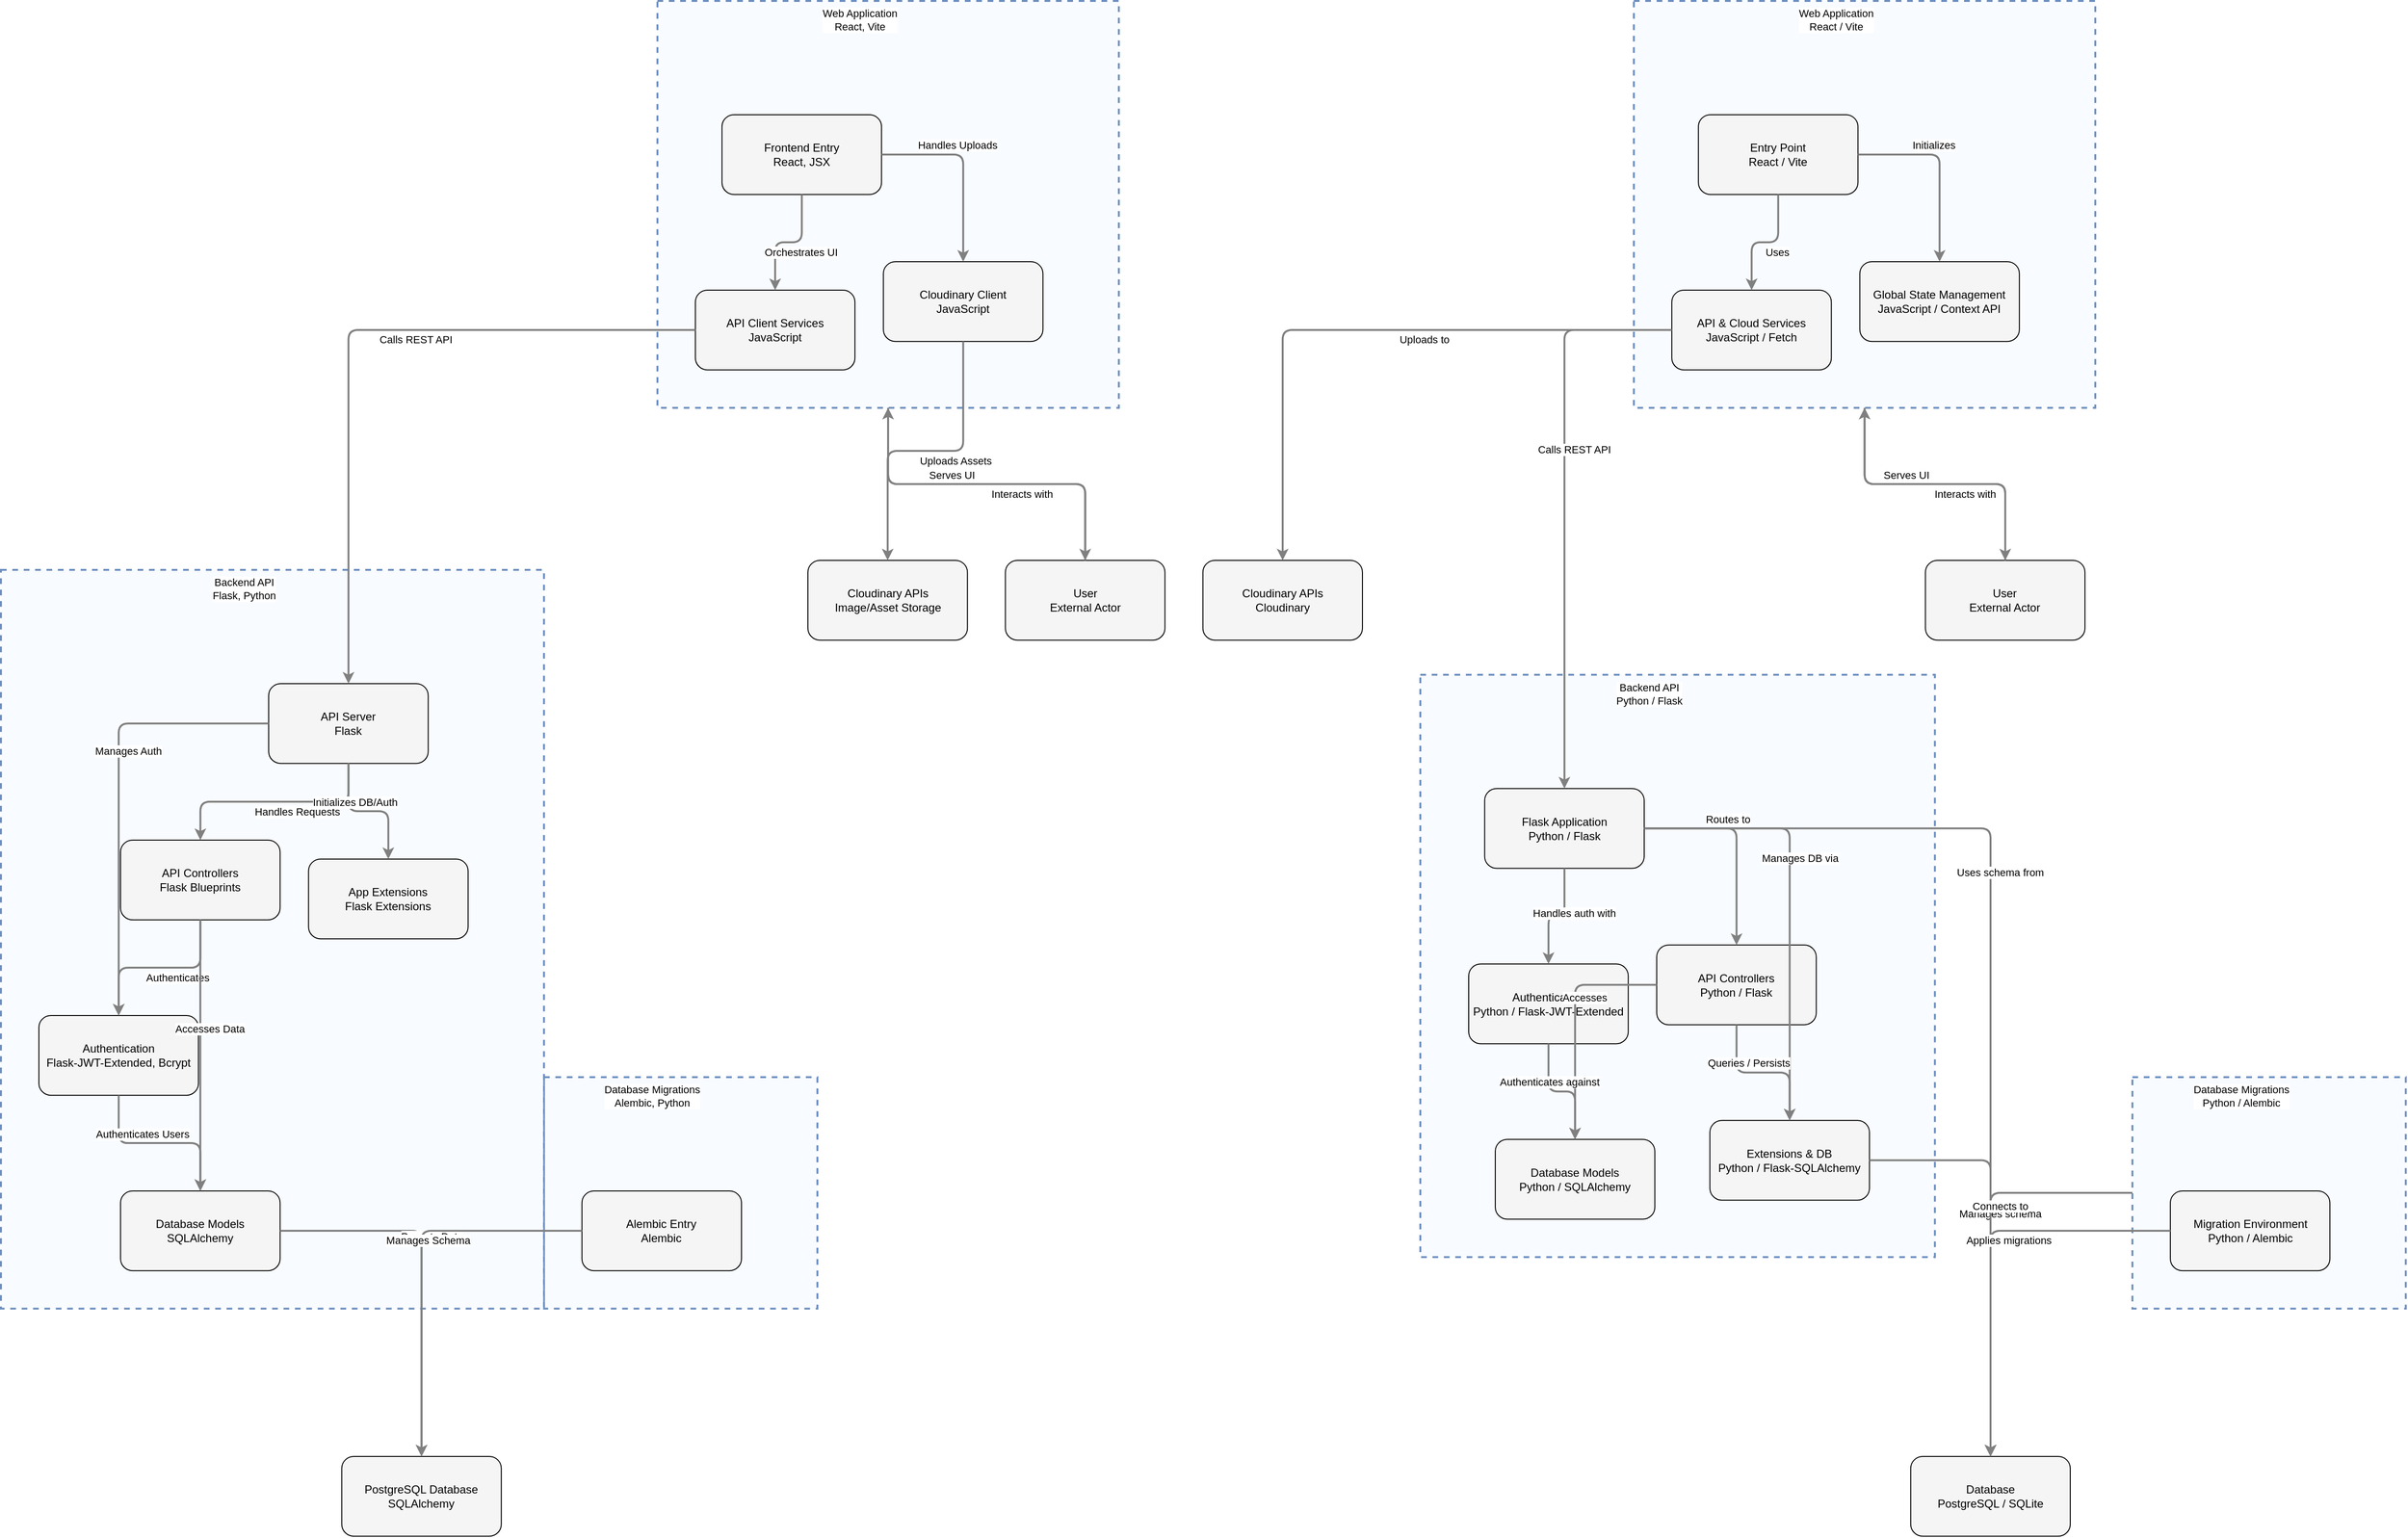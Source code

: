 <?xml version="1.0" encoding="UTF-8"?>
      <mxfile version="14.6.5" type="device">
        <diagram id="codeviz-diagram" name="System Diagram">
          <mxGraphModel dx="1000" dy="1000" grid="1" gridSize="10" guides="1" tooltips="1" connect="1" arrows="1" fold="1" page="1" pageScale="1" pageWidth="1169" pageHeight="827" math="0" shadow="0">
            <root>
              <mxCell id="0"/>
              <mxCell id="1" parent="0"/>
              <mxCell id="1870" value="" style="html=1;whiteSpace=wrap;container=1;fillColor=#dae8fc;strokeColor=#6c8ebf;dashed=1;fillOpacity=20;strokeWidth=2;containerType=none;recursiveResize=0;movable=1;resizable=1;autosize=0;dropTarget=0" vertex="1" parent="1">
                <mxGeometry x="594.368" y="1157" width="288.158" height="244.079" as="geometry"/>
              </mxCell>
              <mxCell id="1870_label" value="Database Migrations&lt;br&gt;Alembic, Python" style="edgeLabel;html=1;align=center;verticalAlign=middle;resizable=0;labelBackgroundColor=white;spacing=5" vertex="1" parent="1">
                <mxGeometry x="602.368" y="1165" width="212.158" height="24" as="geometry"/>
              </mxCell>
<mxCell id="1871" value="" style="html=1;whiteSpace=wrap;container=1;fillColor=#dae8fc;strokeColor=#6c8ebf;dashed=1;fillOpacity=20;strokeWidth=2;containerType=none;recursiveResize=0;movable=1;resizable=1;autosize=0;dropTarget=0" vertex="1" parent="1">
                <mxGeometry x="22" y="622" width="572.368" height="779.079" as="geometry"/>
              </mxCell>
              <mxCell id="1871_label" value="Backend API&lt;br&gt;Flask, Python" style="edgeLabel;html=1;align=center;verticalAlign=middle;resizable=0;labelBackgroundColor=white;spacing=5" vertex="1" parent="1">
                <mxGeometry x="30" y="630" width="496.368" height="24" as="geometry"/>
              </mxCell>
<mxCell id="1872" value="" style="html=1;whiteSpace=wrap;container=1;fillColor=#dae8fc;strokeColor=#6c8ebf;dashed=1;fillOpacity=20;strokeWidth=2;containerType=none;recursiveResize=0;movable=1;resizable=1;autosize=0;dropTarget=0" vertex="1" parent="1">
                <mxGeometry x="713.934" y="22" width="486.316" height="429.079" as="geometry"/>
              </mxCell>
              <mxCell id="1872_label" value="Web Application&lt;br&gt;React, Vite" style="edgeLabel;html=1;align=center;verticalAlign=middle;resizable=0;labelBackgroundColor=white;spacing=5" vertex="1" parent="1">
                <mxGeometry x="721.934" y="30" width="410.316" height="24" as="geometry"/>
              </mxCell>
<mxCell id="1885" value="" style="html=1;whiteSpace=wrap;container=1;fillColor=#dae8fc;strokeColor=#6c8ebf;dashed=1;fillOpacity=20;strokeWidth=2;containerType=none;recursiveResize=0;movable=1;resizable=1;autosize=0;dropTarget=0" vertex="1" parent="1">
                <mxGeometry x="2268.526" y="1157" width="288.158" height="244.079" as="geometry"/>
              </mxCell>
              <mxCell id="1885_label" value="Database Migrations&lt;br&gt;Python / Alembic" style="edgeLabel;html=1;align=center;verticalAlign=middle;resizable=0;labelBackgroundColor=white;spacing=5" vertex="1" parent="1">
                <mxGeometry x="2276.526" y="1165" width="212.158" height="24" as="geometry"/>
              </mxCell>
<mxCell id="1886" value="" style="html=1;whiteSpace=wrap;container=1;fillColor=#dae8fc;strokeColor=#6c8ebf;dashed=1;fillOpacity=20;strokeWidth=2;containerType=none;recursiveResize=0;movable=1;resizable=1;autosize=0;dropTarget=0" vertex="1" parent="1">
                <mxGeometry x="1518.0" y="732.614" width="542.368" height="614.079" as="geometry"/>
              </mxCell>
              <mxCell id="1886_label" value="Backend API&lt;br&gt;Python / Flask" style="edgeLabel;html=1;align=center;verticalAlign=middle;resizable=0;labelBackgroundColor=white;spacing=5" vertex="1" parent="1">
                <mxGeometry x="1526.0" y="740.614" width="466.368" height="24" as="geometry"/>
              </mxCell>
<mxCell id="1887" value="" style="html=1;whiteSpace=wrap;container=1;fillColor=#dae8fc;strokeColor=#6c8ebf;dashed=1;fillOpacity=20;strokeWidth=2;containerType=none;recursiveResize=0;movable=1;resizable=1;autosize=0;dropTarget=0" vertex="1" parent="1">
                <mxGeometry x="1743.078" y="22" width="486.316" height="429.079" as="geometry"/>
              </mxCell>
              <mxCell id="1887_label" value="Web Application&lt;br&gt;React / Vite" style="edgeLabel;html=1;align=center;verticalAlign=middle;resizable=0;labelBackgroundColor=white;spacing=5" vertex="1" parent="1">
                <mxGeometry x="1751.078" y="30" width="410.316" height="24" as="geometry"/>
              </mxCell>
              <mxCell id="1873" value="User&lt;br&gt;External Actor" style="rounded=1;whiteSpace=wrap;html=1;fillColor=#f5f5f5" vertex="1" parent="1">
                    <mxGeometry x="1080.684" y="612" width="168.158" height="84.079" as="geometry"/>
                  </mxCell>
<mxCell id="1874" value="Cloudinary APIs&lt;br&gt;Image/Asset Storage" style="rounded=1;whiteSpace=wrap;html=1;fillColor=#f5f5f5" vertex="1" parent="1">
                    <mxGeometry x="872.526" y="612" width="168.158" height="84.079" as="geometry"/>
                  </mxCell>
<mxCell id="1875" value="PostgreSQL Database&lt;br&gt;SQLAlchemy" style="rounded=1;whiteSpace=wrap;html=1;fillColor=#f5f5f5" vertex="1" parent="1">
                    <mxGeometry x="381.21" y="1557" width="168.158" height="84.079" as="geometry"/>
                  </mxCell>
<mxCell id="1888" value="User&lt;br&gt;External Actor" style="rounded=1;whiteSpace=wrap;html=1;fillColor=#f5f5f5" vertex="1" parent="1">
                    <mxGeometry x="2050.368" y="612" width="168.158" height="84.079" as="geometry"/>
                  </mxCell>
<mxCell id="1898" value="Cloudinary APIs&lt;br&gt;Cloudinary" style="rounded=1;whiteSpace=wrap;html=1;fillColor=#f5f5f5" vertex="1" parent="1">
                    <mxGeometry x="1288.842" y="612" width="168.158" height="84.079" as="geometry"/>
                  </mxCell>
<mxCell id="1899" value="Database&lt;br&gt;PostgreSQL / SQLite" style="rounded=1;whiteSpace=wrap;html=1;fillColor=#f5f5f5" vertex="1" parent="1">
                    <mxGeometry x="2034.868" y="1557" width="168.158" height="84.079" as="geometry"/>
                  </mxCell>
<mxCell id="1876" value="Frontend Entry&lt;br&gt;React, JSX" style="rounded=1;whiteSpace=wrap;html=1;fillColor=#f5f5f5" vertex="1" parent="1872">
                    <mxGeometry x="68.026" y="120" width="168.158" height="84.079" as="geometry"/>
                  </mxCell>
<mxCell id="1877" value="API Client Services&lt;br&gt;JavaScript" style="rounded=1;whiteSpace=wrap;html=1;fillColor=#f5f5f5" vertex="1" parent="1872">
                    <mxGeometry x="40" y="305" width="168.158" height="84.079" as="geometry"/>
                  </mxCell>
<mxCell id="1878" value="Cloudinary Client&lt;br&gt;JavaScript" style="rounded=1;whiteSpace=wrap;html=1;fillColor=#f5f5f5" vertex="1" parent="1872">
                    <mxGeometry x="238.158" y="275" width="168.158" height="84.079" as="geometry"/>
                  </mxCell>
<mxCell id="1879" value="API Server&lt;br&gt;Flask" style="rounded=1;whiteSpace=wrap;html=1;fillColor=#f5f5f5" vertex="1" parent="1871">
                    <mxGeometry x="282.171" y="120" width="168.158" height="84.079" as="geometry"/>
                  </mxCell>
<mxCell id="1880" value="Authentication&lt;br&gt;Flask-JWT-Extended, Bcrypt" style="rounded=1;whiteSpace=wrap;html=1;fillColor=#f5f5f5" vertex="1" parent="1871">
                    <mxGeometry x="40" y="470" width="168.158" height="84.079" as="geometry"/>
                  </mxCell>
<mxCell id="1881" value="API Controllers&lt;br&gt;Flask Blueprints" style="rounded=1;whiteSpace=wrap;html=1;fillColor=#f5f5f5" vertex="1" parent="1871">
                    <mxGeometry x="126.053" y="285" width="168.158" height="84.079" as="geometry"/>
                  </mxCell>
<mxCell id="1882" value="Database Models&lt;br&gt;SQLAlchemy" style="rounded=1;whiteSpace=wrap;html=1;fillColor=#f5f5f5" vertex="1" parent="1871">
                    <mxGeometry x="126.053" y="655" width="168.158" height="84.079" as="geometry"/>
                  </mxCell>
<mxCell id="1883" value="App Extensions&lt;br&gt;Flask Extensions" style="rounded=1;whiteSpace=wrap;html=1;fillColor=#f5f5f5" vertex="1" parent="1871">
                    <mxGeometry x="324.21" y="305" width="168.158" height="84.079" as="geometry"/>
                  </mxCell>
<mxCell id="1884" value="Alembic Entry&lt;br&gt;Alembic" style="rounded=1;whiteSpace=wrap;html=1;fillColor=#f5f5f5" vertex="1" parent="1870">
                    <mxGeometry x="40" y="120" width="168.158" height="84.079" as="geometry"/>
                  </mxCell>
<mxCell id="1889" value="Entry Point&lt;br&gt;React / Vite" style="rounded=1;whiteSpace=wrap;html=1;fillColor=#f5f5f5" vertex="1" parent="1887">
                    <mxGeometry x="68.026" y="120" width="168.158" height="84.079" as="geometry"/>
                  </mxCell>
<mxCell id="1890" value="API &amp;amp; Cloud Services&lt;br&gt;JavaScript / Fetch" style="rounded=1;whiteSpace=wrap;html=1;fillColor=#f5f5f5" vertex="1" parent="1887">
                    <mxGeometry x="40" y="305" width="168.158" height="84.079" as="geometry"/>
                  </mxCell>
<mxCell id="1891" value="Global State Management&lt;br&gt;JavaScript / Context API" style="rounded=1;whiteSpace=wrap;html=1;fillColor=#f5f5f5" vertex="1" parent="1887">
                    <mxGeometry x="238.158" y="275" width="168.158" height="84.079" as="geometry"/>
                  </mxCell>
<mxCell id="1892" value="Flask Application&lt;br&gt;Python / Flask" style="rounded=1;whiteSpace=wrap;html=1;fillColor=#f5f5f5" vertex="1" parent="1886">
                    <mxGeometry x="67.816" y="120" width="168.158" height="84.079" as="geometry"/>
                  </mxCell>
<mxCell id="1893" value="API Controllers&lt;br&gt;Python / Flask" style="rounded=1;whiteSpace=wrap;html=1;fillColor=#f5f5f5" vertex="1" parent="1886">
                    <mxGeometry x="249.158" y="285" width="168.158" height="84.079" as="geometry"/>
                  </mxCell>
<mxCell id="1894" value="Authentication&lt;br&gt;Python / Flask-JWT-Extended" style="rounded=1;whiteSpace=wrap;html=1;fillColor=#f5f5f5" vertex="1" parent="1886">
                    <mxGeometry x="51" y="305" width="168.158" height="84.079" as="geometry"/>
                  </mxCell>
<mxCell id="1895" value="Database Models&lt;br&gt;Python / SQLAlchemy" style="rounded=1;whiteSpace=wrap;html=1;fillColor=#f5f5f5" vertex="1" parent="1886">
                    <mxGeometry x="79.026" y="490" width="168.158" height="84.079" as="geometry"/>
                  </mxCell>
<mxCell id="1896" value="Extensions &amp;amp; DB&lt;br&gt;Python / Flask-SQLAlchemy" style="rounded=1;whiteSpace=wrap;html=1;fillColor=#f5f5f5" vertex="1" parent="1886">
                    <mxGeometry x="305.21" y="470" width="168.158" height="84.079" as="geometry"/>
                  </mxCell>
<mxCell id="1897" value="Migration Environment&lt;br&gt;Python / Alembic" style="rounded=1;whiteSpace=wrap;html=1;fillColor=#f5f5f5" vertex="1" parent="1885">
                    <mxGeometry x="40" y="120" width="168.158" height="84.079" as="geometry"/>
                  </mxCell>
              <mxCell id="edge-2365" style="edgeStyle=orthogonalEdgeStyle;rounded=1;orthogonalLoop=1;jettySize=auto;html=1;strokeColor=#808080;strokeWidth=2;jumpStyle=arc;jumpSize=10;spacing=15;labelBackgroundColor=white;labelBorderColor=none" edge="1" parent="1" source="1873" target="1872">
                  <mxGeometry relative="1" as="geometry"/>
                </mxCell>
                <mxCell id="edge-2365_label" value="Interacts with" style="edgeLabel;html=1;align=center;verticalAlign=middle;resizable=0;points=[];" vertex="1" connectable="0" parent="edge-2365">
                  <mxGeometry x="-0.2" y="10" relative="1" as="geometry">
                    <mxPoint as="offset"/>
                  </mxGeometry>
                </mxCell>
<mxCell id="edge-2366" style="edgeStyle=orthogonalEdgeStyle;rounded=1;orthogonalLoop=1;jettySize=auto;html=1;strokeColor=#808080;strokeWidth=2;jumpStyle=arc;jumpSize=10;spacing=15;labelBackgroundColor=white;labelBorderColor=none" edge="1" parent="1" source="1872" target="1873">
                  <mxGeometry relative="1" as="geometry"/>
                </mxCell>
                <mxCell id="edge-2366_label" value="Serves UI" style="edgeLabel;html=1;align=center;verticalAlign=middle;resizable=0;points=[];" vertex="1" connectable="0" parent="edge-2366">
                  <mxGeometry x="-0.2" y="10" relative="1" as="geometry">
                    <mxPoint as="offset"/>
                  </mxGeometry>
                </mxCell>
<mxCell id="edge-2370" style="edgeStyle=orthogonalEdgeStyle;rounded=1;orthogonalLoop=1;jettySize=auto;html=1;strokeColor=#808080;strokeWidth=2;jumpStyle=arc;jumpSize=10;spacing=15;labelBackgroundColor=white;labelBorderColor=none" edge="1" parent="1" source="1878" target="1874">
                  <mxGeometry relative="1" as="geometry"/>
                </mxCell>
                <mxCell id="edge-2370_label" value="Uploads Assets" style="edgeLabel;html=1;align=center;verticalAlign=middle;resizable=0;points=[];" vertex="1" connectable="0" parent="edge-2370">
                  <mxGeometry x="-0.2" y="10" relative="1" as="geometry">
                    <mxPoint as="offset"/>
                  </mxGeometry>
                </mxCell>
<mxCell id="edge-2376" style="edgeStyle=orthogonalEdgeStyle;rounded=1;orthogonalLoop=1;jettySize=auto;html=1;strokeColor=#808080;strokeWidth=2;jumpStyle=arc;jumpSize=10;spacing=15;labelBackgroundColor=white;labelBorderColor=none" edge="1" parent="1" source="1882" target="1875">
                  <mxGeometry relative="1" as="geometry"/>
                </mxCell>
                <mxCell id="edge-2376_label" value="Persists Data" style="edgeLabel;html=1;align=center;verticalAlign=middle;resizable=0;points=[];" vertex="1" connectable="0" parent="edge-2376">
                  <mxGeometry x="-0.2" y="10" relative="1" as="geometry">
                    <mxPoint as="offset"/>
                  </mxGeometry>
                </mxCell>
<mxCell id="edge-2378" style="edgeStyle=orthogonalEdgeStyle;rounded=1;orthogonalLoop=1;jettySize=auto;html=1;strokeColor=#808080;strokeWidth=2;jumpStyle=arc;jumpSize=10;spacing=15;labelBackgroundColor=white;labelBorderColor=none" edge="1" parent="1" source="1884" target="1875">
                  <mxGeometry relative="1" as="geometry"/>
                </mxCell>
                <mxCell id="edge-2378_label" value="Manages Schema" style="edgeLabel;html=1;align=center;verticalAlign=middle;resizable=0;points=[];" vertex="1" connectable="0" parent="edge-2378">
                  <mxGeometry x="-0.2" y="10" relative="1" as="geometry">
                    <mxPoint as="offset"/>
                  </mxGeometry>
                </mxCell>
<mxCell id="edge-2367" style="edgeStyle=orthogonalEdgeStyle;rounded=1;orthogonalLoop=1;jettySize=auto;html=1;strokeColor=#808080;strokeWidth=2;jumpStyle=arc;jumpSize=10;spacing=15;labelBackgroundColor=white;labelBorderColor=none" edge="1" parent="1" source="1876" target="1877">
                  <mxGeometry relative="1" as="geometry"/>
                </mxCell>
                <mxCell id="edge-2367_label" value="Orchestrates UI" style="edgeLabel;html=1;align=center;verticalAlign=middle;resizable=0;points=[];" vertex="1" connectable="0" parent="edge-2367">
                  <mxGeometry x="-0.2" y="10" relative="1" as="geometry">
                    <mxPoint as="offset"/>
                  </mxGeometry>
                </mxCell>
<mxCell id="edge-2368" style="edgeStyle=orthogonalEdgeStyle;rounded=1;orthogonalLoop=1;jettySize=auto;html=1;strokeColor=#808080;strokeWidth=2;jumpStyle=arc;jumpSize=10;spacing=15;labelBackgroundColor=white;labelBorderColor=none" edge="1" parent="1" source="1876" target="1878">
                  <mxGeometry relative="1" as="geometry"/>
                </mxCell>
                <mxCell id="edge-2368_label" value="Handles Uploads" style="edgeLabel;html=1;align=center;verticalAlign=middle;resizable=0;points=[];" vertex="1" connectable="0" parent="edge-2368">
                  <mxGeometry x="-0.2" y="10" relative="1" as="geometry">
                    <mxPoint as="offset"/>
                  </mxGeometry>
                </mxCell>
<mxCell id="edge-2369" style="edgeStyle=orthogonalEdgeStyle;rounded=1;orthogonalLoop=1;jettySize=auto;html=1;strokeColor=#808080;strokeWidth=2;jumpStyle=arc;jumpSize=10;spacing=15;labelBackgroundColor=white;labelBorderColor=none" edge="1" parent="1" source="1877" target="1879">
                  <mxGeometry relative="1" as="geometry"/>
                </mxCell>
                <mxCell id="edge-2369_label" value="Calls REST API" style="edgeLabel;html=1;align=center;verticalAlign=middle;resizable=0;points=[];" vertex="1" connectable="0" parent="edge-2369">
                  <mxGeometry x="-0.2" y="10" relative="1" as="geometry">
                    <mxPoint as="offset"/>
                  </mxGeometry>
                </mxCell>
<mxCell id="edge-2372" style="edgeStyle=orthogonalEdgeStyle;rounded=1;orthogonalLoop=1;jettySize=auto;html=1;strokeColor=#808080;strokeWidth=2;jumpStyle=arc;jumpSize=10;spacing=15;labelBackgroundColor=white;labelBorderColor=none" edge="1" parent="1" source="1879" target="1880">
                  <mxGeometry relative="1" as="geometry"/>
                </mxCell>
                <mxCell id="edge-2372_label" value="Manages Auth" style="edgeLabel;html=1;align=center;verticalAlign=middle;resizable=0;points=[];" vertex="1" connectable="0" parent="edge-2372">
                  <mxGeometry x="-0.2" y="10" relative="1" as="geometry">
                    <mxPoint as="offset"/>
                  </mxGeometry>
                </mxCell>
<mxCell id="edge-2371" style="edgeStyle=orthogonalEdgeStyle;rounded=1;orthogonalLoop=1;jettySize=auto;html=1;strokeColor=#808080;strokeWidth=2;jumpStyle=arc;jumpSize=10;spacing=15;labelBackgroundColor=white;labelBorderColor=none" edge="1" parent="1" source="1879" target="1881">
                  <mxGeometry relative="1" as="geometry"/>
                </mxCell>
                <mxCell id="edge-2371_label" value="Handles Requests" style="edgeLabel;html=1;align=center;verticalAlign=middle;resizable=0;points=[];" vertex="1" connectable="0" parent="edge-2371">
                  <mxGeometry x="-0.2" y="10" relative="1" as="geometry">
                    <mxPoint as="offset"/>
                  </mxGeometry>
                </mxCell>
<mxCell id="edge-2373" style="edgeStyle=orthogonalEdgeStyle;rounded=1;orthogonalLoop=1;jettySize=auto;html=1;strokeColor=#808080;strokeWidth=2;jumpStyle=arc;jumpSize=10;spacing=15;labelBackgroundColor=white;labelBorderColor=none" edge="1" parent="1" source="1879" target="1883">
                  <mxGeometry relative="1" as="geometry"/>
                </mxCell>
                <mxCell id="edge-2373_label" value="Initializes DB/Auth" style="edgeLabel;html=1;align=center;verticalAlign=middle;resizable=0;points=[];" vertex="1" connectable="0" parent="edge-2373">
                  <mxGeometry x="-0.2" y="10" relative="1" as="geometry">
                    <mxPoint as="offset"/>
                  </mxGeometry>
                </mxCell>
<mxCell id="edge-2375" style="edgeStyle=orthogonalEdgeStyle;rounded=1;orthogonalLoop=1;jettySize=auto;html=1;strokeColor=#808080;strokeWidth=2;jumpStyle=arc;jumpSize=10;spacing=15;labelBackgroundColor=white;labelBorderColor=none" edge="1" parent="1" source="1881" target="1880">
                  <mxGeometry relative="1" as="geometry"/>
                </mxCell>
                <mxCell id="edge-2375_label" value="Authenticates" style="edgeLabel;html=1;align=center;verticalAlign=middle;resizable=0;points=[];" vertex="1" connectable="0" parent="edge-2375">
                  <mxGeometry x="-0.2" y="10" relative="1" as="geometry">
                    <mxPoint as="offset"/>
                  </mxGeometry>
                </mxCell>
<mxCell id="edge-2374" style="edgeStyle=orthogonalEdgeStyle;rounded=1;orthogonalLoop=1;jettySize=auto;html=1;strokeColor=#808080;strokeWidth=2;jumpStyle=arc;jumpSize=10;spacing=15;labelBackgroundColor=white;labelBorderColor=none" edge="1" parent="1" source="1881" target="1882">
                  <mxGeometry relative="1" as="geometry"/>
                </mxCell>
                <mxCell id="edge-2374_label" value="Accesses Data" style="edgeLabel;html=1;align=center;verticalAlign=middle;resizable=0;points=[];" vertex="1" connectable="0" parent="edge-2374">
                  <mxGeometry x="-0.2" y="10" relative="1" as="geometry">
                    <mxPoint as="offset"/>
                  </mxGeometry>
                </mxCell>
<mxCell id="edge-2377" style="edgeStyle=orthogonalEdgeStyle;rounded=1;orthogonalLoop=1;jettySize=auto;html=1;strokeColor=#808080;strokeWidth=2;jumpStyle=arc;jumpSize=10;spacing=15;labelBackgroundColor=white;labelBorderColor=none" edge="1" parent="1" source="1880" target="1882">
                  <mxGeometry relative="1" as="geometry"/>
                </mxCell>
                <mxCell id="edge-2377_label" value="Authenticates Users" style="edgeLabel;html=1;align=center;verticalAlign=middle;resizable=0;points=[];" vertex="1" connectable="0" parent="edge-2377">
                  <mxGeometry x="-0.2" y="10" relative="1" as="geometry">
                    <mxPoint as="offset"/>
                  </mxGeometry>
                </mxCell>
<mxCell id="edge-2399" style="edgeStyle=orthogonalEdgeStyle;rounded=1;orthogonalLoop=1;jettySize=auto;html=1;strokeColor=#808080;strokeWidth=2;jumpStyle=arc;jumpSize=10;spacing=15;labelBackgroundColor=white;labelBorderColor=none" edge="1" parent="1" source="1888" target="1887">
                  <mxGeometry relative="1" as="geometry"/>
                </mxCell>
                <mxCell id="edge-2399_label" value="Interacts with" style="edgeLabel;html=1;align=center;verticalAlign=middle;resizable=0;points=[];" vertex="1" connectable="0" parent="edge-2399">
                  <mxGeometry x="-0.2" y="10" relative="1" as="geometry">
                    <mxPoint as="offset"/>
                  </mxGeometry>
                </mxCell>
<mxCell id="edge-2400" style="edgeStyle=orthogonalEdgeStyle;rounded=1;orthogonalLoop=1;jettySize=auto;html=1;strokeColor=#808080;strokeWidth=2;jumpStyle=arc;jumpSize=10;spacing=15;labelBackgroundColor=white;labelBorderColor=none" edge="1" parent="1" source="1887" target="1888">
                  <mxGeometry relative="1" as="geometry"/>
                </mxCell>
                <mxCell id="edge-2400_label" value="Serves UI" style="edgeLabel;html=1;align=center;verticalAlign=middle;resizable=0;points=[];" vertex="1" connectable="0" parent="edge-2400">
                  <mxGeometry x="-0.2" y="10" relative="1" as="geometry">
                    <mxPoint as="offset"/>
                  </mxGeometry>
                </mxCell>
<mxCell id="edge-2402" style="edgeStyle=orthogonalEdgeStyle;rounded=1;orthogonalLoop=1;jettySize=auto;html=1;strokeColor=#808080;strokeWidth=2;jumpStyle=arc;jumpSize=10;spacing=15;labelBackgroundColor=white;labelBorderColor=none" edge="1" parent="1" source="1889" target="1890">
                  <mxGeometry relative="1" as="geometry"/>
                </mxCell>
                <mxCell id="edge-2402_label" value="Uses" style="edgeLabel;html=1;align=center;verticalAlign=middle;resizable=0;points=[];" vertex="1" connectable="0" parent="edge-2402">
                  <mxGeometry x="-0.2" y="10" relative="1" as="geometry">
                    <mxPoint as="offset"/>
                  </mxGeometry>
                </mxCell>
<mxCell id="edge-2401" style="edgeStyle=orthogonalEdgeStyle;rounded=1;orthogonalLoop=1;jettySize=auto;html=1;strokeColor=#808080;strokeWidth=2;jumpStyle=arc;jumpSize=10;spacing=15;labelBackgroundColor=white;labelBorderColor=none" edge="1" parent="1" source="1889" target="1891">
                  <mxGeometry relative="1" as="geometry"/>
                </mxCell>
                <mxCell id="edge-2401_label" value="Initializes" style="edgeLabel;html=1;align=center;verticalAlign=middle;resizable=0;points=[];" vertex="1" connectable="0" parent="edge-2401">
                  <mxGeometry x="-0.2" y="10" relative="1" as="geometry">
                    <mxPoint as="offset"/>
                  </mxGeometry>
                </mxCell>
<mxCell id="edge-2403" style="edgeStyle=orthogonalEdgeStyle;rounded=1;orthogonalLoop=1;jettySize=auto;html=1;strokeColor=#808080;strokeWidth=2;jumpStyle=arc;jumpSize=10;spacing=15;labelBackgroundColor=white;labelBorderColor=none" edge="1" parent="1" source="1890" target="1892">
                  <mxGeometry relative="1" as="geometry"/>
                </mxCell>
                <mxCell id="edge-2403_label" value="Calls REST API" style="edgeLabel;html=1;align=center;verticalAlign=middle;resizable=0;points=[];" vertex="1" connectable="0" parent="edge-2403">
                  <mxGeometry x="-0.2" y="10" relative="1" as="geometry">
                    <mxPoint as="offset"/>
                  </mxGeometry>
                </mxCell>
<mxCell id="edge-2404" style="edgeStyle=orthogonalEdgeStyle;rounded=1;orthogonalLoop=1;jettySize=auto;html=1;strokeColor=#808080;strokeWidth=2;jumpStyle=arc;jumpSize=10;spacing=15;labelBackgroundColor=white;labelBorderColor=none" edge="1" parent="1" source="1890" target="1898">
                  <mxGeometry relative="1" as="geometry"/>
                </mxCell>
                <mxCell id="edge-2404_label" value="Uploads to" style="edgeLabel;html=1;align=center;verticalAlign=middle;resizable=0;points=[];" vertex="1" connectable="0" parent="edge-2404">
                  <mxGeometry x="-0.2" y="10" relative="1" as="geometry">
                    <mxPoint as="offset"/>
                  </mxGeometry>
                </mxCell>
<mxCell id="edge-2405" style="edgeStyle=orthogonalEdgeStyle;rounded=1;orthogonalLoop=1;jettySize=auto;html=1;strokeColor=#808080;strokeWidth=2;jumpStyle=arc;jumpSize=10;spacing=15;labelBackgroundColor=white;labelBorderColor=none" edge="1" parent="1" source="1892" target="1893">
                  <mxGeometry relative="1" as="geometry"/>
                </mxCell>
                <mxCell id="edge-2405_label" value="Routes to" style="edgeLabel;html=1;align=center;verticalAlign=middle;resizable=0;points=[];" vertex="1" connectable="0" parent="edge-2405">
                  <mxGeometry x="-0.2" y="10" relative="1" as="geometry">
                    <mxPoint as="offset"/>
                  </mxGeometry>
                </mxCell>
<mxCell id="edge-2406" style="edgeStyle=orthogonalEdgeStyle;rounded=1;orthogonalLoop=1;jettySize=auto;html=1;strokeColor=#808080;strokeWidth=2;jumpStyle=arc;jumpSize=10;spacing=15;labelBackgroundColor=white;labelBorderColor=none" edge="1" parent="1" source="1892" target="1894">
                  <mxGeometry relative="1" as="geometry"/>
                </mxCell>
                <mxCell id="edge-2406_label" value="Handles auth with" style="edgeLabel;html=1;align=center;verticalAlign=middle;resizable=0;points=[];" vertex="1" connectable="0" parent="edge-2406">
                  <mxGeometry x="-0.2" y="10" relative="1" as="geometry">
                    <mxPoint as="offset"/>
                  </mxGeometry>
                </mxCell>
<mxCell id="edge-2407" style="edgeStyle=orthogonalEdgeStyle;rounded=1;orthogonalLoop=1;jettySize=auto;html=1;strokeColor=#808080;strokeWidth=2;jumpStyle=arc;jumpSize=10;spacing=15;labelBackgroundColor=white;labelBorderColor=none" edge="1" parent="1" source="1892" target="1896">
                  <mxGeometry relative="1" as="geometry"/>
                </mxCell>
                <mxCell id="edge-2407_label" value="Manages DB via" style="edgeLabel;html=1;align=center;verticalAlign=middle;resizable=0;points=[];" vertex="1" connectable="0" parent="edge-2407">
                  <mxGeometry x="-0.2" y="10" relative="1" as="geometry">
                    <mxPoint as="offset"/>
                  </mxGeometry>
                </mxCell>
<mxCell id="edge-2414" style="edgeStyle=orthogonalEdgeStyle;rounded=1;orthogonalLoop=1;jettySize=auto;html=1;strokeColor=#808080;strokeWidth=2;jumpStyle=arc;jumpSize=10;spacing=15;labelBackgroundColor=white;labelBorderColor=none" edge="1" parent="1" source="1892" target="1899">
                  <mxGeometry relative="1" as="geometry"/>
                </mxCell>
                <mxCell id="edge-2414_label" value="Uses schema from" style="edgeLabel;html=1;align=center;verticalAlign=middle;resizable=0;points=[];" vertex="1" connectable="0" parent="edge-2414">
                  <mxGeometry x="-0.2" y="10" relative="1" as="geometry">
                    <mxPoint as="offset"/>
                  </mxGeometry>
                </mxCell>
<mxCell id="edge-2408" style="edgeStyle=orthogonalEdgeStyle;rounded=1;orthogonalLoop=1;jettySize=auto;html=1;strokeColor=#808080;strokeWidth=2;jumpStyle=arc;jumpSize=10;spacing=15;labelBackgroundColor=white;labelBorderColor=none" edge="1" parent="1" source="1893" target="1895">
                  <mxGeometry relative="1" as="geometry"/>
                </mxCell>
                <mxCell id="edge-2408_label" value="Accesses" style="edgeLabel;html=1;align=center;verticalAlign=middle;resizable=0;points=[];" vertex="1" connectable="0" parent="edge-2408">
                  <mxGeometry x="-0.2" y="10" relative="1" as="geometry">
                    <mxPoint as="offset"/>
                  </mxGeometry>
                </mxCell>
<mxCell id="edge-2409" style="edgeStyle=orthogonalEdgeStyle;rounded=1;orthogonalLoop=1;jettySize=auto;html=1;strokeColor=#808080;strokeWidth=2;jumpStyle=arc;jumpSize=10;spacing=15;labelBackgroundColor=white;labelBorderColor=none" edge="1" parent="1" source="1893" target="1896">
                  <mxGeometry relative="1" as="geometry"/>
                </mxCell>
                <mxCell id="edge-2409_label" value="Queries / Persists" style="edgeLabel;html=1;align=center;verticalAlign=middle;resizable=0;points=[];" vertex="1" connectable="0" parent="edge-2409">
                  <mxGeometry x="-0.2" y="10" relative="1" as="geometry">
                    <mxPoint as="offset"/>
                  </mxGeometry>
                </mxCell>
<mxCell id="edge-2410" style="edgeStyle=orthogonalEdgeStyle;rounded=1;orthogonalLoop=1;jettySize=auto;html=1;strokeColor=#808080;strokeWidth=2;jumpStyle=arc;jumpSize=10;spacing=15;labelBackgroundColor=white;labelBorderColor=none" edge="1" parent="1" source="1894" target="1895">
                  <mxGeometry relative="1" as="geometry"/>
                </mxCell>
                <mxCell id="edge-2410_label" value="Authenticates against" style="edgeLabel;html=1;align=center;verticalAlign=middle;resizable=0;points=[];" vertex="1" connectable="0" parent="edge-2410">
                  <mxGeometry x="-0.2" y="10" relative="1" as="geometry">
                    <mxPoint as="offset"/>
                  </mxGeometry>
                </mxCell>
<mxCell id="edge-2412" style="edgeStyle=orthogonalEdgeStyle;rounded=1;orthogonalLoop=1;jettySize=auto;html=1;strokeColor=#808080;strokeWidth=2;jumpStyle=arc;jumpSize=10;spacing=15;labelBackgroundColor=white;labelBorderColor=none" edge="1" parent="1" source="1885" target="1899">
                  <mxGeometry relative="1" as="geometry"/>
                </mxCell>
                <mxCell id="edge-2412_label" value="Manages schema" style="edgeLabel;html=1;align=center;verticalAlign=middle;resizable=0;points=[];" vertex="1" connectable="0" parent="edge-2412">
                  <mxGeometry x="-0.2" y="10" relative="1" as="geometry">
                    <mxPoint as="offset"/>
                  </mxGeometry>
                </mxCell>
<mxCell id="edge-2411" style="edgeStyle=orthogonalEdgeStyle;rounded=1;orthogonalLoop=1;jettySize=auto;html=1;strokeColor=#808080;strokeWidth=2;jumpStyle=arc;jumpSize=10;spacing=15;labelBackgroundColor=white;labelBorderColor=none" edge="1" parent="1" source="1896" target="1899">
                  <mxGeometry relative="1" as="geometry"/>
                </mxCell>
                <mxCell id="edge-2411_label" value="Connects to" style="edgeLabel;html=1;align=center;verticalAlign=middle;resizable=0;points=[];" vertex="1" connectable="0" parent="edge-2411">
                  <mxGeometry x="-0.2" y="10" relative="1" as="geometry">
                    <mxPoint as="offset"/>
                  </mxGeometry>
                </mxCell>
<mxCell id="edge-2413" style="edgeStyle=orthogonalEdgeStyle;rounded=1;orthogonalLoop=1;jettySize=auto;html=1;strokeColor=#808080;strokeWidth=2;jumpStyle=arc;jumpSize=10;spacing=15;labelBackgroundColor=white;labelBorderColor=none" edge="1" parent="1" source="1897" target="1899">
                  <mxGeometry relative="1" as="geometry"/>
                </mxCell>
                <mxCell id="edge-2413_label" value="Applies migrations" style="edgeLabel;html=1;align=center;verticalAlign=middle;resizable=0;points=[];" vertex="1" connectable="0" parent="edge-2413">
                  <mxGeometry x="-0.2" y="10" relative="1" as="geometry">
                    <mxPoint as="offset"/>
                  </mxGeometry>
                </mxCell>
            </root>
          </mxGraphModel>
        </diagram>
      </mxfile>